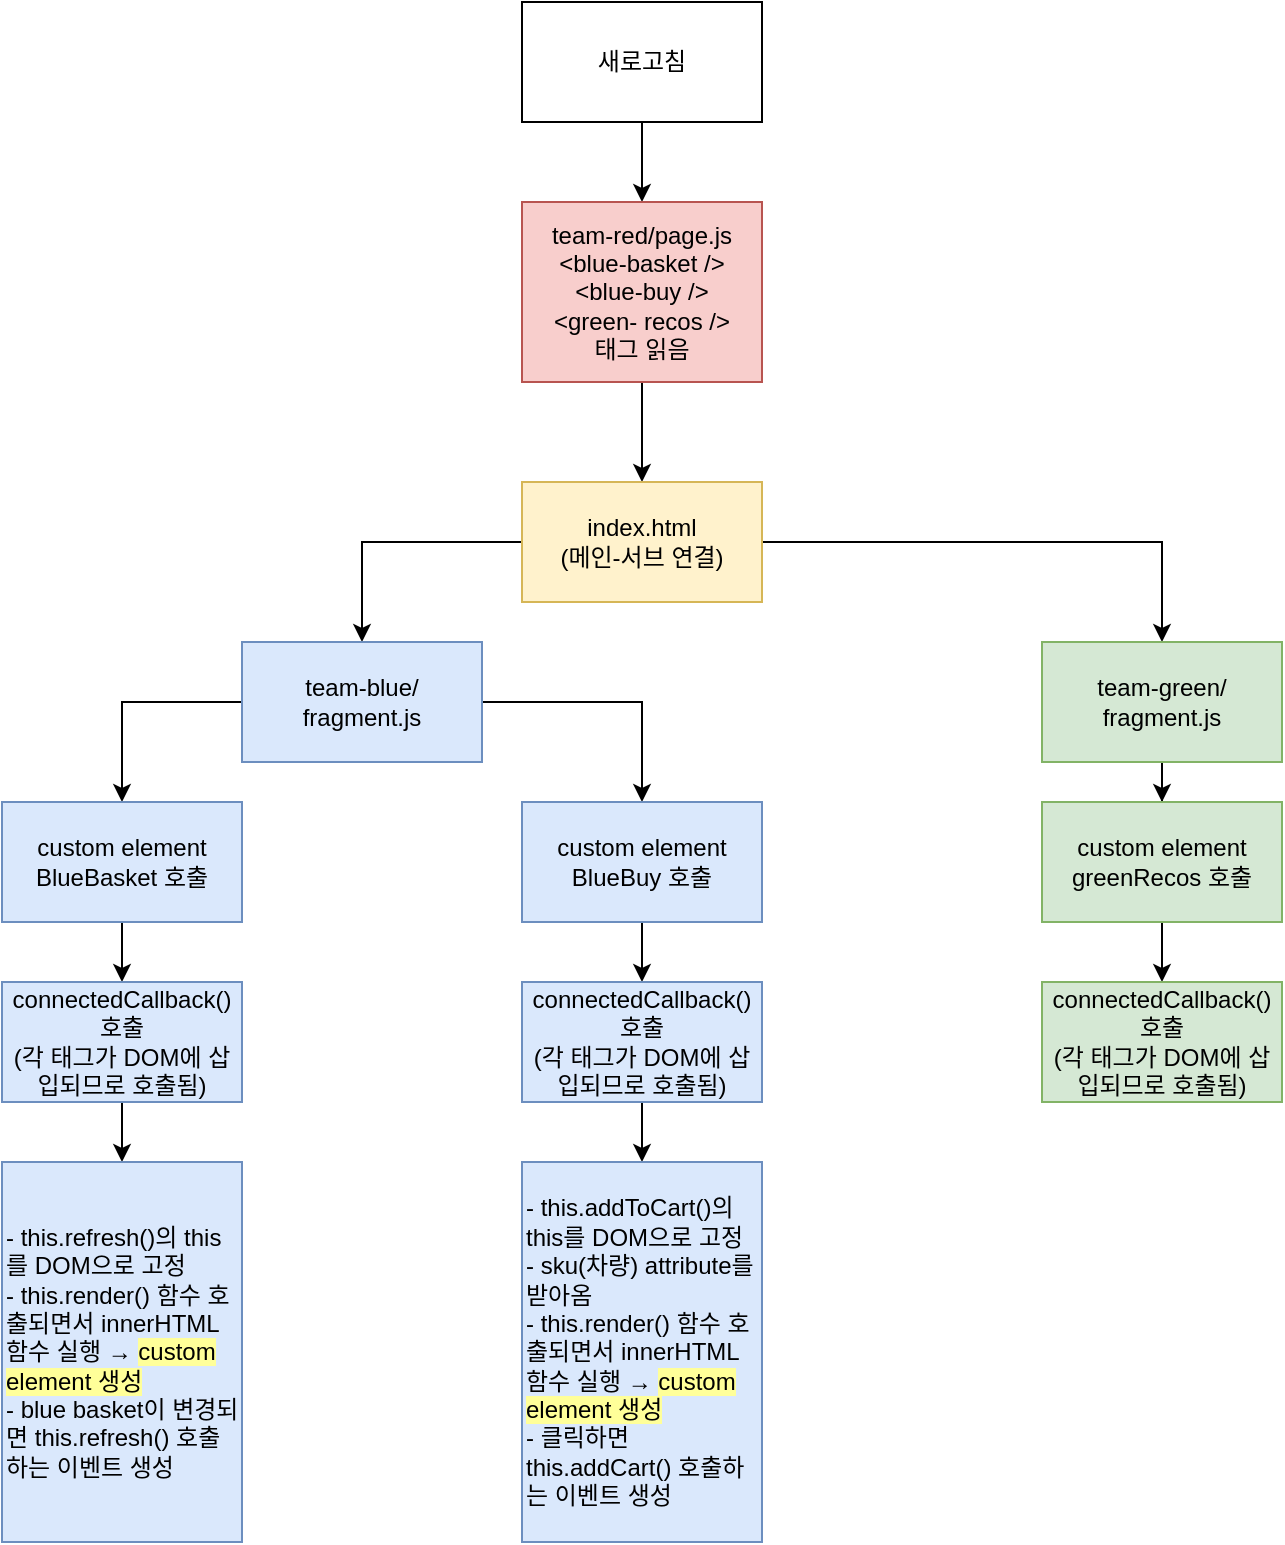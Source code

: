 <mxfile version="14.3.2" type="github">
  <diagram id="ZukU1SbaKjAr5W_pFtFP" name="Page-1">
    <mxGraphModel dx="1038" dy="548" grid="1" gridSize="10" guides="1" tooltips="1" connect="1" arrows="1" fold="1" page="1" pageScale="1" pageWidth="827" pageHeight="1169" math="0" shadow="0">
      <root>
        <mxCell id="0" />
        <mxCell id="1" parent="0" />
        <mxCell id="IQAFBlpfC4yMkr3Lsfib-3" value="" style="edgeStyle=orthogonalEdgeStyle;rounded=0;orthogonalLoop=1;jettySize=auto;html=1;" parent="1" source="IQAFBlpfC4yMkr3Lsfib-1" target="IQAFBlpfC4yMkr3Lsfib-2" edge="1">
          <mxGeometry relative="1" as="geometry" />
        </mxCell>
        <mxCell id="IQAFBlpfC4yMkr3Lsfib-1" value="새로고침" style="rounded=0;whiteSpace=wrap;html=1;" parent="1" vertex="1">
          <mxGeometry x="340" y="30" width="120" height="60" as="geometry" />
        </mxCell>
        <mxCell id="IQAFBlpfC4yMkr3Lsfib-22" style="edgeStyle=orthogonalEdgeStyle;rounded=0;orthogonalLoop=1;jettySize=auto;html=1;entryX=0.5;entryY=0;entryDx=0;entryDy=0;" parent="1" source="IQAFBlpfC4yMkr3Lsfib-2" target="IQAFBlpfC4yMkr3Lsfib-21" edge="1">
          <mxGeometry relative="1" as="geometry" />
        </mxCell>
        <mxCell id="IQAFBlpfC4yMkr3Lsfib-2" value="team-red/page.js&lt;br&gt;&amp;lt;blue-basket /&amp;gt;&lt;br&gt;&amp;lt;blue-buy /&amp;gt;&lt;br&gt;&amp;lt;green- recos /&amp;gt;&lt;br&gt;태그 읽음" style="rounded=0;whiteSpace=wrap;html=1;fillColor=#f8cecc;strokeColor=#b85450;" parent="1" vertex="1">
          <mxGeometry x="340" y="130" width="120" height="90" as="geometry" />
        </mxCell>
        <mxCell id="IQAFBlpfC4yMkr3Lsfib-37" style="edgeStyle=orthogonalEdgeStyle;rounded=0;orthogonalLoop=1;jettySize=auto;html=1;entryX=0.5;entryY=0;entryDx=0;entryDy=0;" parent="1" source="IQAFBlpfC4yMkr3Lsfib-21" target="IQAFBlpfC4yMkr3Lsfib-35" edge="1">
          <mxGeometry relative="1" as="geometry" />
        </mxCell>
        <mxCell id="IQAFBlpfC4yMkr3Lsfib-38" style="edgeStyle=orthogonalEdgeStyle;rounded=0;orthogonalLoop=1;jettySize=auto;html=1;entryX=0.5;entryY=0;entryDx=0;entryDy=0;" parent="1" source="IQAFBlpfC4yMkr3Lsfib-21" target="IQAFBlpfC4yMkr3Lsfib-36" edge="1">
          <mxGeometry relative="1" as="geometry" />
        </mxCell>
        <mxCell id="IQAFBlpfC4yMkr3Lsfib-21" value="index.html&lt;br&gt;(메인-서브 연결)" style="rounded=0;whiteSpace=wrap;html=1;fillColor=#fff2cc;strokeColor=#d6b656;" parent="1" vertex="1">
          <mxGeometry x="340" y="270" width="120" height="60" as="geometry" />
        </mxCell>
        <mxCell id="fuwau5JHkV_2eJnPcMVu-4" style="edgeStyle=orthogonalEdgeStyle;rounded=0;orthogonalLoop=1;jettySize=auto;html=1;exitX=0;exitY=0.5;exitDx=0;exitDy=0;" edge="1" parent="1" source="IQAFBlpfC4yMkr3Lsfib-35" target="fuwau5JHkV_2eJnPcMVu-1">
          <mxGeometry relative="1" as="geometry" />
        </mxCell>
        <mxCell id="fuwau5JHkV_2eJnPcMVu-5" style="edgeStyle=orthogonalEdgeStyle;rounded=0;orthogonalLoop=1;jettySize=auto;html=1;" edge="1" parent="1" source="IQAFBlpfC4yMkr3Lsfib-35" target="fuwau5JHkV_2eJnPcMVu-2">
          <mxGeometry relative="1" as="geometry" />
        </mxCell>
        <mxCell id="IQAFBlpfC4yMkr3Lsfib-35" value="team-blue/&lt;br&gt;fragment.js" style="rounded=0;whiteSpace=wrap;html=1;fillColor=#dae8fc;strokeColor=#6c8ebf;" parent="1" vertex="1">
          <mxGeometry x="200" y="350" width="120" height="60" as="geometry" />
        </mxCell>
        <mxCell id="fuwau5JHkV_2eJnPcMVu-7" style="edgeStyle=orthogonalEdgeStyle;rounded=0;orthogonalLoop=1;jettySize=auto;html=1;entryX=0.5;entryY=0;entryDx=0;entryDy=0;" edge="1" parent="1" source="IQAFBlpfC4yMkr3Lsfib-36" target="fuwau5JHkV_2eJnPcMVu-6">
          <mxGeometry relative="1" as="geometry" />
        </mxCell>
        <mxCell id="IQAFBlpfC4yMkr3Lsfib-36" value="team-green/&lt;br&gt;fragment.js" style="rounded=0;whiteSpace=wrap;html=1;fillColor=#d5e8d4;strokeColor=#82b366;" parent="1" vertex="1">
          <mxGeometry x="600" y="350" width="120" height="60" as="geometry" />
        </mxCell>
        <mxCell id="fuwau5JHkV_2eJnPcMVu-8" style="edgeStyle=orthogonalEdgeStyle;rounded=0;orthogonalLoop=1;jettySize=auto;html=1;" edge="1" parent="1" source="fuwau5JHkV_2eJnPcMVu-1" target="fuwau5JHkV_2eJnPcMVu-9">
          <mxGeometry relative="1" as="geometry">
            <mxPoint x="140" y="530" as="targetPoint" />
          </mxGeometry>
        </mxCell>
        <mxCell id="fuwau5JHkV_2eJnPcMVu-1" value="custom element&lt;br&gt;BlueBasket 호출" style="rounded=0;whiteSpace=wrap;html=1;fillColor=#dae8fc;strokeColor=#6c8ebf;" vertex="1" parent="1">
          <mxGeometry x="80" y="430" width="120" height="60" as="geometry" />
        </mxCell>
        <mxCell id="fuwau5JHkV_2eJnPcMVu-12" style="edgeStyle=orthogonalEdgeStyle;rounded=0;orthogonalLoop=1;jettySize=auto;html=1;exitX=0.5;exitY=1;exitDx=0;exitDy=0;entryX=0.5;entryY=0;entryDx=0;entryDy=0;" edge="1" parent="1" source="fuwau5JHkV_2eJnPcMVu-2" target="fuwau5JHkV_2eJnPcMVu-10">
          <mxGeometry relative="1" as="geometry" />
        </mxCell>
        <mxCell id="fuwau5JHkV_2eJnPcMVu-2" value="custom element&lt;br&gt;BlueBuy 호출" style="rounded=0;whiteSpace=wrap;html=1;fillColor=#dae8fc;strokeColor=#6c8ebf;" vertex="1" parent="1">
          <mxGeometry x="340" y="430" width="120" height="60" as="geometry" />
        </mxCell>
        <mxCell id="fuwau5JHkV_2eJnPcMVu-13" style="edgeStyle=orthogonalEdgeStyle;rounded=0;orthogonalLoop=1;jettySize=auto;html=1;exitX=0.5;exitY=1;exitDx=0;exitDy=0;entryX=0.5;entryY=0;entryDx=0;entryDy=0;" edge="1" parent="1" source="fuwau5JHkV_2eJnPcMVu-6" target="fuwau5JHkV_2eJnPcMVu-11">
          <mxGeometry relative="1" as="geometry" />
        </mxCell>
        <mxCell id="fuwau5JHkV_2eJnPcMVu-6" value="custom element&lt;br&gt;greenRecos 호출" style="rounded=0;whiteSpace=wrap;html=1;fillColor=#d5e8d4;strokeColor=#82b366;" vertex="1" parent="1">
          <mxGeometry x="600" y="430" width="120" height="60" as="geometry" />
        </mxCell>
        <mxCell id="fuwau5JHkV_2eJnPcMVu-16" style="edgeStyle=orthogonalEdgeStyle;rounded=0;orthogonalLoop=1;jettySize=auto;html=1;entryX=0.5;entryY=0;entryDx=0;entryDy=0;" edge="1" parent="1" source="fuwau5JHkV_2eJnPcMVu-9" target="fuwau5JHkV_2eJnPcMVu-14">
          <mxGeometry relative="1" as="geometry" />
        </mxCell>
        <mxCell id="fuwau5JHkV_2eJnPcMVu-9" value="connectedCallback()&lt;br&gt;호출&lt;br&gt;(각 태그가 DOM에 삽입되므로 호출됨)" style="rounded=0;whiteSpace=wrap;html=1;fillColor=#dae8fc;strokeColor=#6c8ebf;" vertex="1" parent="1">
          <mxGeometry x="80" y="520" width="120" height="60" as="geometry" />
        </mxCell>
        <mxCell id="fuwau5JHkV_2eJnPcMVu-18" style="edgeStyle=orthogonalEdgeStyle;rounded=0;orthogonalLoop=1;jettySize=auto;html=1;exitX=0.5;exitY=1;exitDx=0;exitDy=0;entryX=0.5;entryY=0;entryDx=0;entryDy=0;" edge="1" parent="1" source="fuwau5JHkV_2eJnPcMVu-10" target="fuwau5JHkV_2eJnPcMVu-17">
          <mxGeometry relative="1" as="geometry" />
        </mxCell>
        <mxCell id="fuwau5JHkV_2eJnPcMVu-10" value="connectedCallback()&lt;br&gt;호출&lt;br&gt;(각 태그가 DOM에 삽입되므로 호출됨)" style="rounded=0;whiteSpace=wrap;html=1;fillColor=#dae8fc;strokeColor=#6c8ebf;" vertex="1" parent="1">
          <mxGeometry x="340" y="520" width="120" height="60" as="geometry" />
        </mxCell>
        <mxCell id="fuwau5JHkV_2eJnPcMVu-11" value="connectedCallback()&lt;br&gt;호출&lt;br&gt;(각 태그가 DOM에 삽입되므로 호출됨)" style="rounded=0;whiteSpace=wrap;html=1;fillColor=#d5e8d4;strokeColor=#82b366;" vertex="1" parent="1">
          <mxGeometry x="600" y="520" width="120" height="60" as="geometry" />
        </mxCell>
        <mxCell id="fuwau5JHkV_2eJnPcMVu-14" value="- this.refresh()의 this를 DOM으로 고정&lt;br&gt;- this.render() 함수 호출되면서 innerHTML 함수 실행 → &lt;span style=&quot;background-color: rgb(255 , 255 , 153)&quot;&gt;custom element 생성&lt;/span&gt;&lt;br&gt;- blue basket이 변경되면 this.refresh() 호출하는 이벤트 생성" style="rounded=0;whiteSpace=wrap;html=1;fillColor=#dae8fc;strokeColor=#6c8ebf;align=left;" vertex="1" parent="1">
          <mxGeometry x="80" y="610" width="120" height="190" as="geometry" />
        </mxCell>
        <mxCell id="fuwau5JHkV_2eJnPcMVu-17" value="- this.addToCart()의 this를 DOM으로 고정&lt;br&gt;- sku(차량) attribute를 받아옴&lt;br&gt;- this.render() 함수 호출되면서 innerHTML 함수 실행 →&amp;nbsp;&lt;span style=&quot;background-color: rgb(255 , 255 , 153)&quot;&gt;custom element 생성&lt;/span&gt;&lt;br&gt;- 클릭하면 this.addCart() 호출하는 이벤트 생성" style="rounded=0;whiteSpace=wrap;html=1;fillColor=#dae8fc;strokeColor=#6c8ebf;align=left;" vertex="1" parent="1">
          <mxGeometry x="340" y="610" width="120" height="190" as="geometry" />
        </mxCell>
      </root>
    </mxGraphModel>
  </diagram>
</mxfile>
